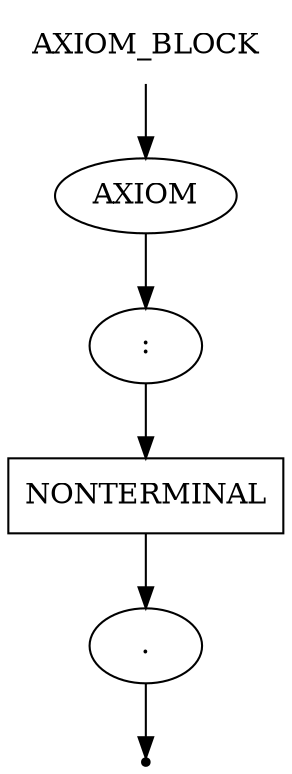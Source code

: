 digraph AXIOM_BLOCK {
    start [label=AXIOM_BLOCK shape=plaintext]
    A [label=AXIOM shape=oval]
    B [label=":" shape=oval]
    C [label=NONTERMINAL shape=box]
    D [label="." shape=oval]
    end [label="" shape=point]
    start -> A
    A -> B
    B -> C
    C -> D
    D -> end
}
